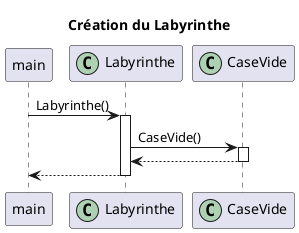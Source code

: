 @startuml 
title Création du Labyrinthe
participant main
participant Labyrinthe << (C,#ADD1B2) >>
participant CaseVide << (C,#ADD1B2) >>

main -> Labyrinthe : Labyrinthe()
Activate Labyrinthe
Labyrinthe -> CaseVide : CaseVide()
activate CaseVide
CaseVide --> Labyrinthe
deactivate CaseVide
Labyrinthe --> main
deactivate Labyrinthe

@enduml